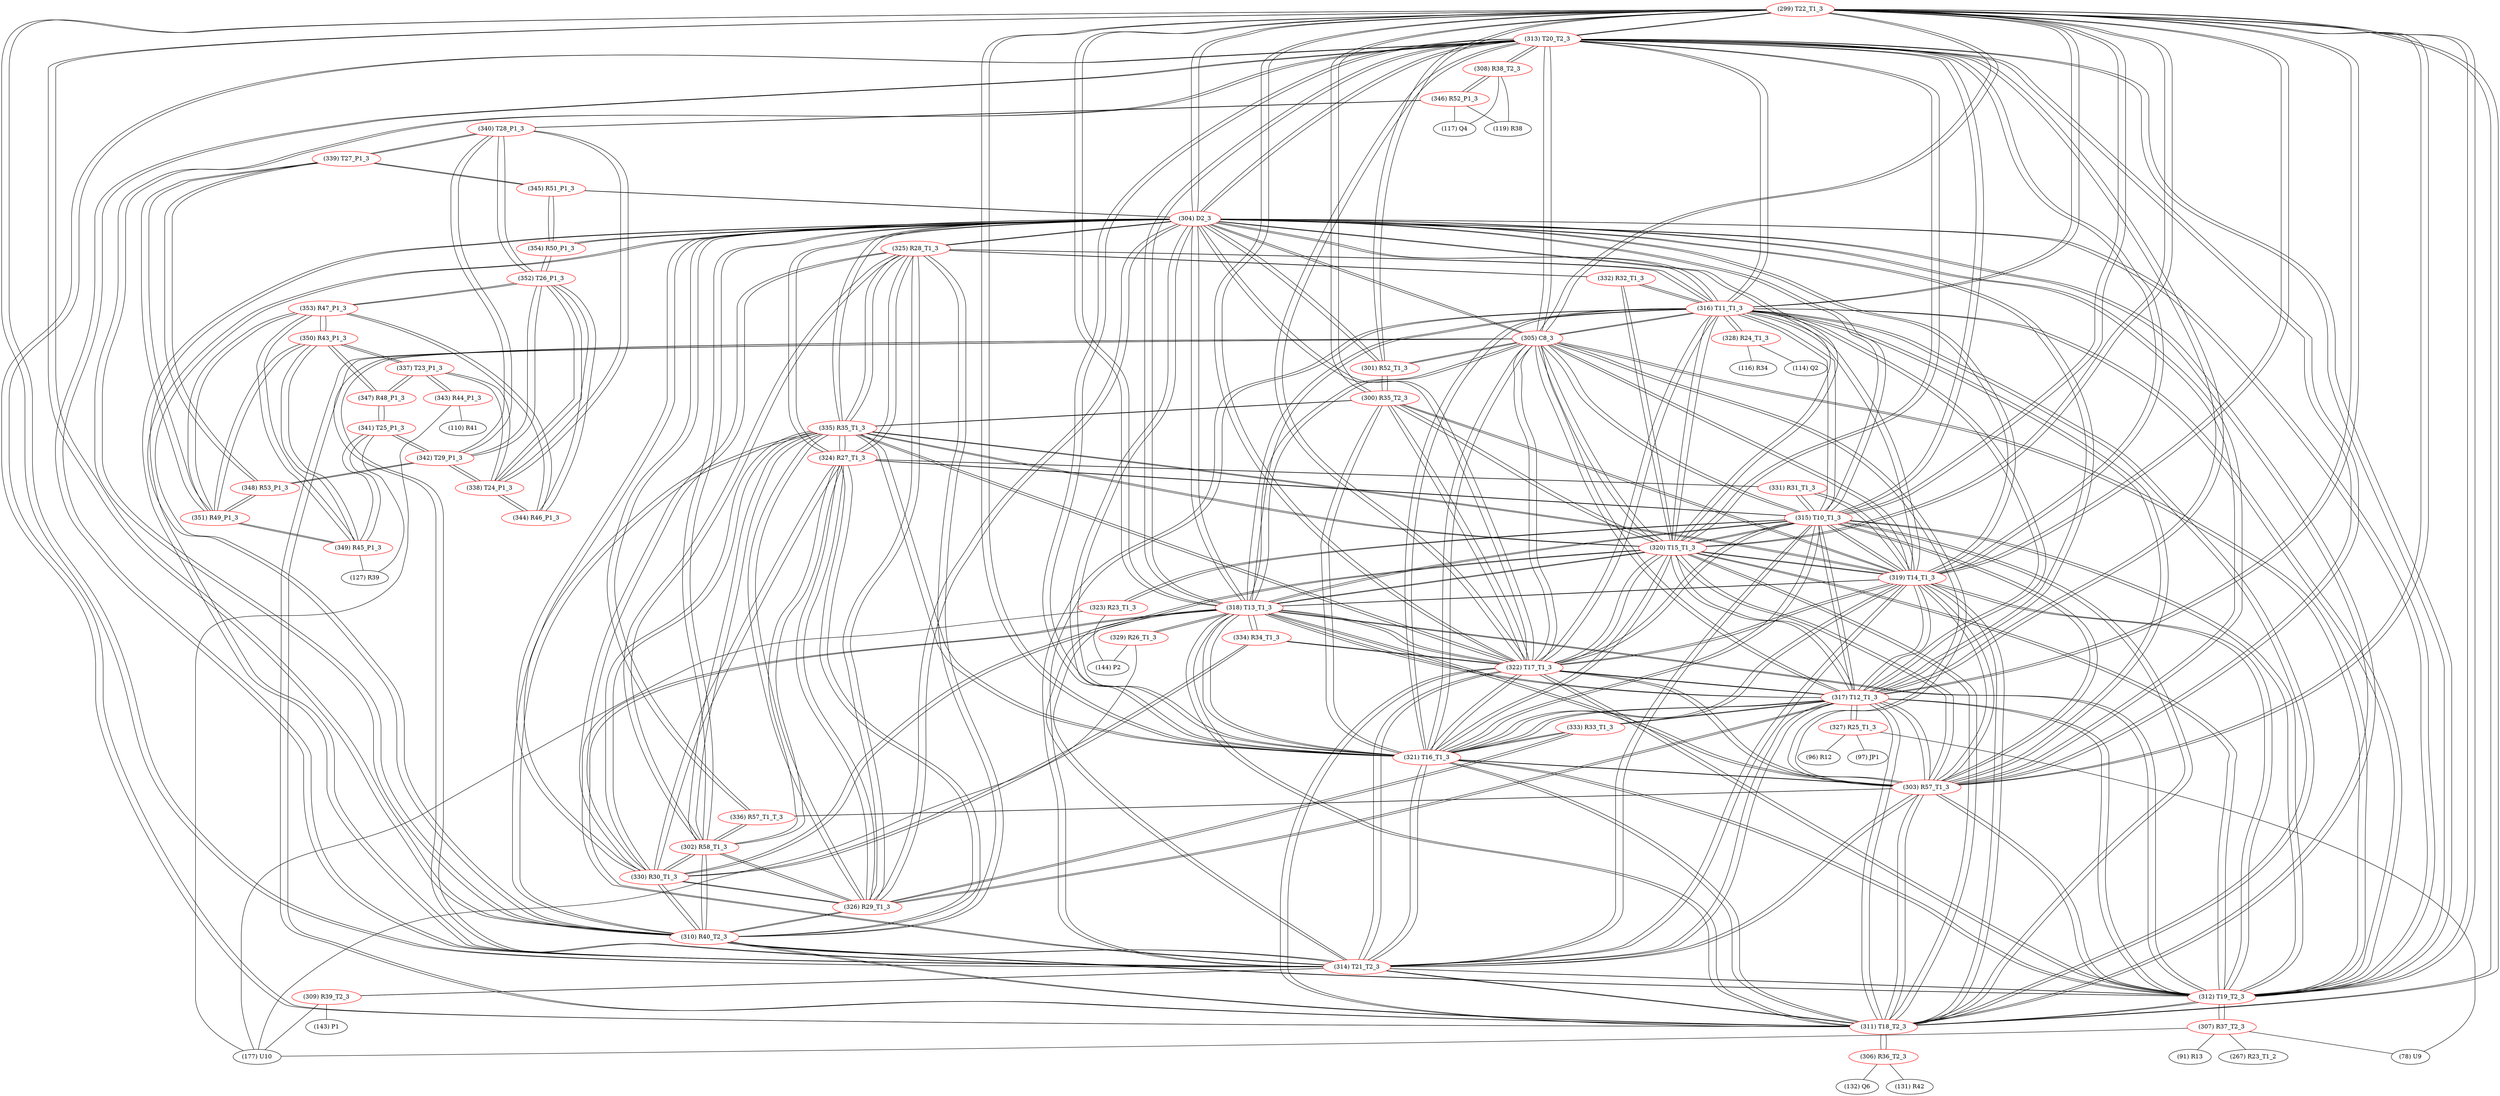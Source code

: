 graph {
	299 [label="(299) T22_T1_3" color=red]
	313 [label="(313) T20_T2_3"]
	311 [label="(311) T18_T2_3"]
	312 [label="(312) T19_T2_3"]
	314 [label="(314) T21_T2_3"]
	303 [label="(303) R57_T1_3"]
	304 [label="(304) D2_3"]
	316 [label="(316) T11_T1_3"]
	321 [label="(321) T16_T1_3"]
	322 [label="(322) T17_T1_3"]
	315 [label="(315) T10_T1_3"]
	317 [label="(317) T12_T1_3"]
	318 [label="(318) T13_T1_3"]
	319 [label="(319) T14_T1_3"]
	320 [label="(320) T15_T1_3"]
	305 [label="(305) C8_3"]
	310 [label="(310) R40_T2_3"]
	301 [label="(301) R52_T1_3"]
	300 [label="(300) R35_T2_3"]
	300 [label="(300) R35_T2_3" color=red]
	321 [label="(321) T16_T1_3"]
	320 [label="(320) T15_T1_3"]
	335 [label="(335) R35_T1_3"]
	319 [label="(319) T14_T1_3"]
	322 [label="(322) T17_T1_3"]
	301 [label="(301) R52_T1_3"]
	299 [label="(299) T22_T1_3"]
	301 [label="(301) R52_T1_3" color=red]
	304 [label="(304) D2_3"]
	305 [label="(305) C8_3"]
	300 [label="(300) R35_T2_3"]
	299 [label="(299) T22_T1_3"]
	302 [label="(302) R58_T1_3" color=red]
	336 [label="(336) R57_T1_T_3"]
	304 [label="(304) D2_3"]
	326 [label="(326) R29_T1_3"]
	335 [label="(335) R35_T1_3"]
	310 [label="(310) R40_T2_3"]
	330 [label="(330) R30_T1_3"]
	324 [label="(324) R27_T1_3"]
	325 [label="(325) R28_T1_3"]
	303 [label="(303) R57_T1_3" color=red]
	313 [label="(313) T20_T2_3"]
	311 [label="(311) T18_T2_3"]
	312 [label="(312) T19_T2_3"]
	314 [label="(314) T21_T2_3"]
	299 [label="(299) T22_T1_3"]
	304 [label="(304) D2_3"]
	316 [label="(316) T11_T1_3"]
	321 [label="(321) T16_T1_3"]
	322 [label="(322) T17_T1_3"]
	315 [label="(315) T10_T1_3"]
	317 [label="(317) T12_T1_3"]
	318 [label="(318) T13_T1_3"]
	319 [label="(319) T14_T1_3"]
	320 [label="(320) T15_T1_3"]
	305 [label="(305) C8_3"]
	336 [label="(336) R57_T1_T_3"]
	304 [label="(304) D2_3" color=red]
	313 [label="(313) T20_T2_3"]
	311 [label="(311) T18_T2_3"]
	312 [label="(312) T19_T2_3"]
	314 [label="(314) T21_T2_3"]
	303 [label="(303) R57_T1_3"]
	299 [label="(299) T22_T1_3"]
	316 [label="(316) T11_T1_3"]
	321 [label="(321) T16_T1_3"]
	322 [label="(322) T17_T1_3"]
	315 [label="(315) T10_T1_3"]
	317 [label="(317) T12_T1_3"]
	318 [label="(318) T13_T1_3"]
	319 [label="(319) T14_T1_3"]
	320 [label="(320) T15_T1_3"]
	305 [label="(305) C8_3"]
	301 [label="(301) R52_T1_3"]
	302 [label="(302) R58_T1_3"]
	336 [label="(336) R57_T1_T_3"]
	326 [label="(326) R29_T1_3"]
	335 [label="(335) R35_T1_3"]
	310 [label="(310) R40_T2_3"]
	330 [label="(330) R30_T1_3"]
	324 [label="(324) R27_T1_3"]
	325 [label="(325) R28_T1_3"]
	345 [label="(345) R51_P1_3"]
	354 [label="(354) R50_P1_3"]
	305 [label="(305) C8_3" color=red]
	313 [label="(313) T20_T2_3"]
	311 [label="(311) T18_T2_3"]
	312 [label="(312) T19_T2_3"]
	314 [label="(314) T21_T2_3"]
	303 [label="(303) R57_T1_3"]
	299 [label="(299) T22_T1_3"]
	304 [label="(304) D2_3"]
	316 [label="(316) T11_T1_3"]
	321 [label="(321) T16_T1_3"]
	322 [label="(322) T17_T1_3"]
	315 [label="(315) T10_T1_3"]
	317 [label="(317) T12_T1_3"]
	318 [label="(318) T13_T1_3"]
	319 [label="(319) T14_T1_3"]
	320 [label="(320) T15_T1_3"]
	301 [label="(301) R52_T1_3"]
	306 [label="(306) R36_T2_3" color=red]
	132 [label="(132) Q6"]
	131 [label="(131) R42"]
	311 [label="(311) T18_T2_3"]
	307 [label="(307) R37_T2_3" color=red]
	78 [label="(78) U9"]
	91 [label="(91) R13"]
	177 [label="(177) U10"]
	267 [label="(267) R23_T1_2"]
	312 [label="(312) T19_T2_3"]
	308 [label="(308) R38_T2_3" color=red]
	117 [label="(117) Q4"]
	119 [label="(119) R38"]
	346 [label="(346) R52_P1_3"]
	313 [label="(313) T20_T2_3"]
	309 [label="(309) R39_T2_3" color=red]
	177 [label="(177) U10"]
	143 [label="(143) P1"]
	314 [label="(314) T21_T2_3"]
	310 [label="(310) R40_T2_3" color=red]
	326 [label="(326) R29_T1_3"]
	335 [label="(335) R35_T1_3"]
	330 [label="(330) R30_T1_3"]
	304 [label="(304) D2_3"]
	302 [label="(302) R58_T1_3"]
	324 [label="(324) R27_T1_3"]
	325 [label="(325) R28_T1_3"]
	299 [label="(299) T22_T1_3"]
	312 [label="(312) T19_T2_3"]
	311 [label="(311) T18_T2_3"]
	314 [label="(314) T21_T2_3"]
	313 [label="(313) T20_T2_3"]
	311 [label="(311) T18_T2_3" color=red]
	313 [label="(313) T20_T2_3"]
	312 [label="(312) T19_T2_3"]
	314 [label="(314) T21_T2_3"]
	303 [label="(303) R57_T1_3"]
	299 [label="(299) T22_T1_3"]
	304 [label="(304) D2_3"]
	316 [label="(316) T11_T1_3"]
	321 [label="(321) T16_T1_3"]
	322 [label="(322) T17_T1_3"]
	315 [label="(315) T10_T1_3"]
	317 [label="(317) T12_T1_3"]
	318 [label="(318) T13_T1_3"]
	319 [label="(319) T14_T1_3"]
	320 [label="(320) T15_T1_3"]
	305 [label="(305) C8_3"]
	310 [label="(310) R40_T2_3"]
	306 [label="(306) R36_T2_3"]
	312 [label="(312) T19_T2_3" color=red]
	313 [label="(313) T20_T2_3"]
	311 [label="(311) T18_T2_3"]
	314 [label="(314) T21_T2_3"]
	303 [label="(303) R57_T1_3"]
	299 [label="(299) T22_T1_3"]
	304 [label="(304) D2_3"]
	316 [label="(316) T11_T1_3"]
	321 [label="(321) T16_T1_3"]
	322 [label="(322) T17_T1_3"]
	315 [label="(315) T10_T1_3"]
	317 [label="(317) T12_T1_3"]
	318 [label="(318) T13_T1_3"]
	319 [label="(319) T14_T1_3"]
	320 [label="(320) T15_T1_3"]
	305 [label="(305) C8_3"]
	310 [label="(310) R40_T2_3"]
	307 [label="(307) R37_T2_3"]
	313 [label="(313) T20_T2_3" color=red]
	311 [label="(311) T18_T2_3"]
	312 [label="(312) T19_T2_3"]
	314 [label="(314) T21_T2_3"]
	303 [label="(303) R57_T1_3"]
	299 [label="(299) T22_T1_3"]
	304 [label="(304) D2_3"]
	316 [label="(316) T11_T1_3"]
	321 [label="(321) T16_T1_3"]
	322 [label="(322) T17_T1_3"]
	315 [label="(315) T10_T1_3"]
	317 [label="(317) T12_T1_3"]
	318 [label="(318) T13_T1_3"]
	319 [label="(319) T14_T1_3"]
	320 [label="(320) T15_T1_3"]
	305 [label="(305) C8_3"]
	310 [label="(310) R40_T2_3"]
	308 [label="(308) R38_T2_3"]
	314 [label="(314) T21_T2_3" color=red]
	313 [label="(313) T20_T2_3"]
	311 [label="(311) T18_T2_3"]
	312 [label="(312) T19_T2_3"]
	303 [label="(303) R57_T1_3"]
	299 [label="(299) T22_T1_3"]
	304 [label="(304) D2_3"]
	316 [label="(316) T11_T1_3"]
	321 [label="(321) T16_T1_3"]
	322 [label="(322) T17_T1_3"]
	315 [label="(315) T10_T1_3"]
	317 [label="(317) T12_T1_3"]
	318 [label="(318) T13_T1_3"]
	319 [label="(319) T14_T1_3"]
	320 [label="(320) T15_T1_3"]
	305 [label="(305) C8_3"]
	310 [label="(310) R40_T2_3"]
	309 [label="(309) R39_T2_3"]
	315 [label="(315) T10_T1_3" color=red]
	313 [label="(313) T20_T2_3"]
	311 [label="(311) T18_T2_3"]
	312 [label="(312) T19_T2_3"]
	314 [label="(314) T21_T2_3"]
	303 [label="(303) R57_T1_3"]
	299 [label="(299) T22_T1_3"]
	304 [label="(304) D2_3"]
	316 [label="(316) T11_T1_3"]
	321 [label="(321) T16_T1_3"]
	322 [label="(322) T17_T1_3"]
	317 [label="(317) T12_T1_3"]
	318 [label="(318) T13_T1_3"]
	319 [label="(319) T14_T1_3"]
	320 [label="(320) T15_T1_3"]
	305 [label="(305) C8_3"]
	323 [label="(323) R23_T1_3"]
	331 [label="(331) R31_T1_3"]
	324 [label="(324) R27_T1_3"]
	316 [label="(316) T11_T1_3" color=red]
	313 [label="(313) T20_T2_3"]
	311 [label="(311) T18_T2_3"]
	312 [label="(312) T19_T2_3"]
	314 [label="(314) T21_T2_3"]
	303 [label="(303) R57_T1_3"]
	299 [label="(299) T22_T1_3"]
	304 [label="(304) D2_3"]
	321 [label="(321) T16_T1_3"]
	322 [label="(322) T17_T1_3"]
	315 [label="(315) T10_T1_3"]
	317 [label="(317) T12_T1_3"]
	318 [label="(318) T13_T1_3"]
	319 [label="(319) T14_T1_3"]
	320 [label="(320) T15_T1_3"]
	305 [label="(305) C8_3"]
	328 [label="(328) R24_T1_3"]
	332 [label="(332) R32_T1_3"]
	325 [label="(325) R28_T1_3"]
	317 [label="(317) T12_T1_3" color=red]
	313 [label="(313) T20_T2_3"]
	311 [label="(311) T18_T2_3"]
	312 [label="(312) T19_T2_3"]
	314 [label="(314) T21_T2_3"]
	303 [label="(303) R57_T1_3"]
	299 [label="(299) T22_T1_3"]
	304 [label="(304) D2_3"]
	316 [label="(316) T11_T1_3"]
	321 [label="(321) T16_T1_3"]
	322 [label="(322) T17_T1_3"]
	315 [label="(315) T10_T1_3"]
	318 [label="(318) T13_T1_3"]
	319 [label="(319) T14_T1_3"]
	320 [label="(320) T15_T1_3"]
	305 [label="(305) C8_3"]
	333 [label="(333) R33_T1_3"]
	326 [label="(326) R29_T1_3"]
	327 [label="(327) R25_T1_3"]
	318 [label="(318) T13_T1_3" color=red]
	313 [label="(313) T20_T2_3"]
	311 [label="(311) T18_T2_3"]
	312 [label="(312) T19_T2_3"]
	314 [label="(314) T21_T2_3"]
	303 [label="(303) R57_T1_3"]
	299 [label="(299) T22_T1_3"]
	304 [label="(304) D2_3"]
	316 [label="(316) T11_T1_3"]
	321 [label="(321) T16_T1_3"]
	322 [label="(322) T17_T1_3"]
	315 [label="(315) T10_T1_3"]
	317 [label="(317) T12_T1_3"]
	319 [label="(319) T14_T1_3"]
	320 [label="(320) T15_T1_3"]
	305 [label="(305) C8_3"]
	330 [label="(330) R30_T1_3"]
	334 [label="(334) R34_T1_3"]
	329 [label="(329) R26_T1_3"]
	319 [label="(319) T14_T1_3" color=red]
	313 [label="(313) T20_T2_3"]
	311 [label="(311) T18_T2_3"]
	312 [label="(312) T19_T2_3"]
	314 [label="(314) T21_T2_3"]
	303 [label="(303) R57_T1_3"]
	299 [label="(299) T22_T1_3"]
	304 [label="(304) D2_3"]
	316 [label="(316) T11_T1_3"]
	321 [label="(321) T16_T1_3"]
	322 [label="(322) T17_T1_3"]
	315 [label="(315) T10_T1_3"]
	317 [label="(317) T12_T1_3"]
	318 [label="(318) T13_T1_3"]
	320 [label="(320) T15_T1_3"]
	305 [label="(305) C8_3"]
	335 [label="(335) R35_T1_3"]
	300 [label="(300) R35_T2_3"]
	331 [label="(331) R31_T1_3"]
	320 [label="(320) T15_T1_3" color=red]
	313 [label="(313) T20_T2_3"]
	311 [label="(311) T18_T2_3"]
	312 [label="(312) T19_T2_3"]
	314 [label="(314) T21_T2_3"]
	303 [label="(303) R57_T1_3"]
	299 [label="(299) T22_T1_3"]
	304 [label="(304) D2_3"]
	316 [label="(316) T11_T1_3"]
	321 [label="(321) T16_T1_3"]
	322 [label="(322) T17_T1_3"]
	315 [label="(315) T10_T1_3"]
	317 [label="(317) T12_T1_3"]
	318 [label="(318) T13_T1_3"]
	319 [label="(319) T14_T1_3"]
	305 [label="(305) C8_3"]
	335 [label="(335) R35_T1_3"]
	300 [label="(300) R35_T2_3"]
	332 [label="(332) R32_T1_3"]
	321 [label="(321) T16_T1_3" color=red]
	313 [label="(313) T20_T2_3"]
	311 [label="(311) T18_T2_3"]
	312 [label="(312) T19_T2_3"]
	314 [label="(314) T21_T2_3"]
	303 [label="(303) R57_T1_3"]
	299 [label="(299) T22_T1_3"]
	304 [label="(304) D2_3"]
	316 [label="(316) T11_T1_3"]
	322 [label="(322) T17_T1_3"]
	315 [label="(315) T10_T1_3"]
	317 [label="(317) T12_T1_3"]
	318 [label="(318) T13_T1_3"]
	319 [label="(319) T14_T1_3"]
	320 [label="(320) T15_T1_3"]
	305 [label="(305) C8_3"]
	335 [label="(335) R35_T1_3"]
	300 [label="(300) R35_T2_3"]
	333 [label="(333) R33_T1_3"]
	322 [label="(322) T17_T1_3" color=red]
	313 [label="(313) T20_T2_3"]
	311 [label="(311) T18_T2_3"]
	312 [label="(312) T19_T2_3"]
	314 [label="(314) T21_T2_3"]
	303 [label="(303) R57_T1_3"]
	299 [label="(299) T22_T1_3"]
	304 [label="(304) D2_3"]
	316 [label="(316) T11_T1_3"]
	321 [label="(321) T16_T1_3"]
	315 [label="(315) T10_T1_3"]
	317 [label="(317) T12_T1_3"]
	318 [label="(318) T13_T1_3"]
	319 [label="(319) T14_T1_3"]
	320 [label="(320) T15_T1_3"]
	305 [label="(305) C8_3"]
	335 [label="(335) R35_T1_3"]
	300 [label="(300) R35_T2_3"]
	334 [label="(334) R34_T1_3"]
	323 [label="(323) R23_T1_3" color=red]
	144 [label="(144) P2"]
	177 [label="(177) U10"]
	315 [label="(315) T10_T1_3"]
	324 [label="(324) R27_T1_3" color=red]
	326 [label="(326) R29_T1_3"]
	335 [label="(335) R35_T1_3"]
	310 [label="(310) R40_T2_3"]
	330 [label="(330) R30_T1_3"]
	304 [label="(304) D2_3"]
	302 [label="(302) R58_T1_3"]
	325 [label="(325) R28_T1_3"]
	315 [label="(315) T10_T1_3"]
	331 [label="(331) R31_T1_3"]
	325 [label="(325) R28_T1_3" color=red]
	326 [label="(326) R29_T1_3"]
	335 [label="(335) R35_T1_3"]
	310 [label="(310) R40_T2_3"]
	330 [label="(330) R30_T1_3"]
	304 [label="(304) D2_3"]
	302 [label="(302) R58_T1_3"]
	324 [label="(324) R27_T1_3"]
	332 [label="(332) R32_T1_3"]
	316 [label="(316) T11_T1_3"]
	326 [label="(326) R29_T1_3" color=red]
	335 [label="(335) R35_T1_3"]
	310 [label="(310) R40_T2_3"]
	330 [label="(330) R30_T1_3"]
	304 [label="(304) D2_3"]
	302 [label="(302) R58_T1_3"]
	324 [label="(324) R27_T1_3"]
	325 [label="(325) R28_T1_3"]
	333 [label="(333) R33_T1_3"]
	317 [label="(317) T12_T1_3"]
	327 [label="(327) R25_T1_3" color=red]
	78 [label="(78) U9"]
	96 [label="(96) R12"]
	97 [label="(97) JP1"]
	317 [label="(317) T12_T1_3"]
	328 [label="(328) R24_T1_3" color=red]
	114 [label="(114) Q2"]
	116 [label="(116) R34"]
	316 [label="(316) T11_T1_3"]
	329 [label="(329) R26_T1_3" color=red]
	177 [label="(177) U10"]
	144 [label="(144) P2"]
	318 [label="(318) T13_T1_3"]
	330 [label="(330) R30_T1_3" color=red]
	326 [label="(326) R29_T1_3"]
	335 [label="(335) R35_T1_3"]
	310 [label="(310) R40_T2_3"]
	304 [label="(304) D2_3"]
	302 [label="(302) R58_T1_3"]
	324 [label="(324) R27_T1_3"]
	325 [label="(325) R28_T1_3"]
	334 [label="(334) R34_T1_3"]
	318 [label="(318) T13_T1_3"]
	331 [label="(331) R31_T1_3" color=red]
	315 [label="(315) T10_T1_3"]
	324 [label="(324) R27_T1_3"]
	319 [label="(319) T14_T1_3"]
	332 [label="(332) R32_T1_3" color=red]
	320 [label="(320) T15_T1_3"]
	325 [label="(325) R28_T1_3"]
	316 [label="(316) T11_T1_3"]
	333 [label="(333) R33_T1_3" color=red]
	321 [label="(321) T16_T1_3"]
	326 [label="(326) R29_T1_3"]
	317 [label="(317) T12_T1_3"]
	334 [label="(334) R34_T1_3" color=red]
	322 [label="(322) T17_T1_3"]
	330 [label="(330) R30_T1_3"]
	318 [label="(318) T13_T1_3"]
	335 [label="(335) R35_T1_3" color=red]
	326 [label="(326) R29_T1_3"]
	310 [label="(310) R40_T2_3"]
	330 [label="(330) R30_T1_3"]
	304 [label="(304) D2_3"]
	302 [label="(302) R58_T1_3"]
	324 [label="(324) R27_T1_3"]
	325 [label="(325) R28_T1_3"]
	321 [label="(321) T16_T1_3"]
	320 [label="(320) T15_T1_3"]
	319 [label="(319) T14_T1_3"]
	322 [label="(322) T17_T1_3"]
	300 [label="(300) R35_T2_3"]
	336 [label="(336) R57_T1_T_3" color=red]
	302 [label="(302) R58_T1_3"]
	304 [label="(304) D2_3"]
	303 [label="(303) R57_T1_3"]
	337 [label="(337) T23_P1_3" color=red]
	347 [label="(347) R48_P1_3"]
	350 [label="(350) R43_P1_3"]
	338 [label="(338) T24_P1_3"]
	343 [label="(343) R44_P1_3"]
	338 [label="(338) T24_P1_3" color=red]
	352 [label="(352) T26_P1_3"]
	342 [label="(342) T29_P1_3"]
	340 [label="(340) T28_P1_3"]
	344 [label="(344) R46_P1_3"]
	337 [label="(337) T23_P1_3"]
	339 [label="(339) T27_P1_3" color=red]
	345 [label="(345) R51_P1_3"]
	340 [label="(340) T28_P1_3"]
	348 [label="(348) R53_P1_3"]
	351 [label="(351) R49_P1_3"]
	340 [label="(340) T28_P1_3" color=red]
	352 [label="(352) T26_P1_3"]
	338 [label="(338) T24_P1_3"]
	342 [label="(342) T29_P1_3"]
	346 [label="(346) R52_P1_3"]
	339 [label="(339) T27_P1_3"]
	341 [label="(341) T25_P1_3" color=red]
	342 [label="(342) T29_P1_3"]
	347 [label="(347) R48_P1_3"]
	349 [label="(349) R45_P1_3"]
	127 [label="(127) R39"]
	342 [label="(342) T29_P1_3" color=red]
	352 [label="(352) T26_P1_3"]
	338 [label="(338) T24_P1_3"]
	340 [label="(340) T28_P1_3"]
	341 [label="(341) T25_P1_3"]
	348 [label="(348) R53_P1_3"]
	343 [label="(343) R44_P1_3" color=red]
	177 [label="(177) U10"]
	110 [label="(110) R41"]
	337 [label="(337) T23_P1_3"]
	344 [label="(344) R46_P1_3" color=red]
	352 [label="(352) T26_P1_3"]
	353 [label="(353) R47_P1_3"]
	338 [label="(338) T24_P1_3"]
	345 [label="(345) R51_P1_3" color=red]
	339 [label="(339) T27_P1_3"]
	354 [label="(354) R50_P1_3"]
	304 [label="(304) D2_3"]
	346 [label="(346) R52_P1_3" color=red]
	117 [label="(117) Q4"]
	119 [label="(119) R38"]
	308 [label="(308) R38_T2_3"]
	340 [label="(340) T28_P1_3"]
	347 [label="(347) R48_P1_3" color=red]
	341 [label="(341) T25_P1_3"]
	337 [label="(337) T23_P1_3"]
	350 [label="(350) R43_P1_3"]
	348 [label="(348) R53_P1_3" color=red]
	342 [label="(342) T29_P1_3"]
	339 [label="(339) T27_P1_3"]
	351 [label="(351) R49_P1_3"]
	349 [label="(349) R45_P1_3" color=red]
	353 [label="(353) R47_P1_3"]
	350 [label="(350) R43_P1_3"]
	351 [label="(351) R49_P1_3"]
	341 [label="(341) T25_P1_3"]
	127 [label="(127) R39"]
	350 [label="(350) R43_P1_3" color=red]
	347 [label="(347) R48_P1_3"]
	337 [label="(337) T23_P1_3"]
	353 [label="(353) R47_P1_3"]
	349 [label="(349) R45_P1_3"]
	351 [label="(351) R49_P1_3"]
	351 [label="(351) R49_P1_3" color=red]
	353 [label="(353) R47_P1_3"]
	349 [label="(349) R45_P1_3"]
	350 [label="(350) R43_P1_3"]
	339 [label="(339) T27_P1_3"]
	348 [label="(348) R53_P1_3"]
	352 [label="(352) T26_P1_3" color=red]
	354 [label="(354) R50_P1_3"]
	338 [label="(338) T24_P1_3"]
	342 [label="(342) T29_P1_3"]
	340 [label="(340) T28_P1_3"]
	344 [label="(344) R46_P1_3"]
	353 [label="(353) R47_P1_3"]
	353 [label="(353) R47_P1_3" color=red]
	349 [label="(349) R45_P1_3"]
	350 [label="(350) R43_P1_3"]
	351 [label="(351) R49_P1_3"]
	352 [label="(352) T26_P1_3"]
	344 [label="(344) R46_P1_3"]
	354 [label="(354) R50_P1_3" color=red]
	352 [label="(352) T26_P1_3"]
	345 [label="(345) R51_P1_3"]
	304 [label="(304) D2_3"]
	299 -- 313
	299 -- 311
	299 -- 312
	299 -- 314
	299 -- 303
	299 -- 304
	299 -- 316
	299 -- 321
	299 -- 322
	299 -- 315
	299 -- 317
	299 -- 318
	299 -- 319
	299 -- 320
	299 -- 305
	299 -- 310
	299 -- 301
	299 -- 300
	300 -- 321
	300 -- 320
	300 -- 335
	300 -- 319
	300 -- 322
	300 -- 301
	300 -- 299
	301 -- 304
	301 -- 305
	301 -- 300
	301 -- 299
	302 -- 336
	302 -- 304
	302 -- 326
	302 -- 335
	302 -- 310
	302 -- 330
	302 -- 324
	302 -- 325
	303 -- 313
	303 -- 311
	303 -- 312
	303 -- 314
	303 -- 299
	303 -- 304
	303 -- 316
	303 -- 321
	303 -- 322
	303 -- 315
	303 -- 317
	303 -- 318
	303 -- 319
	303 -- 320
	303 -- 305
	303 -- 336
	304 -- 313
	304 -- 311
	304 -- 312
	304 -- 314
	304 -- 303
	304 -- 299
	304 -- 316
	304 -- 321
	304 -- 322
	304 -- 315
	304 -- 317
	304 -- 318
	304 -- 319
	304 -- 320
	304 -- 305
	304 -- 301
	304 -- 302
	304 -- 336
	304 -- 326
	304 -- 335
	304 -- 310
	304 -- 330
	304 -- 324
	304 -- 325
	304 -- 345
	304 -- 354
	305 -- 313
	305 -- 311
	305 -- 312
	305 -- 314
	305 -- 303
	305 -- 299
	305 -- 304
	305 -- 316
	305 -- 321
	305 -- 322
	305 -- 315
	305 -- 317
	305 -- 318
	305 -- 319
	305 -- 320
	305 -- 301
	306 -- 132
	306 -- 131
	306 -- 311
	307 -- 78
	307 -- 91
	307 -- 177
	307 -- 267
	307 -- 312
	308 -- 117
	308 -- 119
	308 -- 346
	308 -- 313
	309 -- 177
	309 -- 143
	309 -- 314
	310 -- 326
	310 -- 335
	310 -- 330
	310 -- 304
	310 -- 302
	310 -- 324
	310 -- 325
	310 -- 299
	310 -- 312
	310 -- 311
	310 -- 314
	310 -- 313
	311 -- 313
	311 -- 312
	311 -- 314
	311 -- 303
	311 -- 299
	311 -- 304
	311 -- 316
	311 -- 321
	311 -- 322
	311 -- 315
	311 -- 317
	311 -- 318
	311 -- 319
	311 -- 320
	311 -- 305
	311 -- 310
	311 -- 306
	312 -- 313
	312 -- 311
	312 -- 314
	312 -- 303
	312 -- 299
	312 -- 304
	312 -- 316
	312 -- 321
	312 -- 322
	312 -- 315
	312 -- 317
	312 -- 318
	312 -- 319
	312 -- 320
	312 -- 305
	312 -- 310
	312 -- 307
	313 -- 311
	313 -- 312
	313 -- 314
	313 -- 303
	313 -- 299
	313 -- 304
	313 -- 316
	313 -- 321
	313 -- 322
	313 -- 315
	313 -- 317
	313 -- 318
	313 -- 319
	313 -- 320
	313 -- 305
	313 -- 310
	313 -- 308
	314 -- 313
	314 -- 311
	314 -- 312
	314 -- 303
	314 -- 299
	314 -- 304
	314 -- 316
	314 -- 321
	314 -- 322
	314 -- 315
	314 -- 317
	314 -- 318
	314 -- 319
	314 -- 320
	314 -- 305
	314 -- 310
	314 -- 309
	315 -- 313
	315 -- 311
	315 -- 312
	315 -- 314
	315 -- 303
	315 -- 299
	315 -- 304
	315 -- 316
	315 -- 321
	315 -- 322
	315 -- 317
	315 -- 318
	315 -- 319
	315 -- 320
	315 -- 305
	315 -- 323
	315 -- 331
	315 -- 324
	316 -- 313
	316 -- 311
	316 -- 312
	316 -- 314
	316 -- 303
	316 -- 299
	316 -- 304
	316 -- 321
	316 -- 322
	316 -- 315
	316 -- 317
	316 -- 318
	316 -- 319
	316 -- 320
	316 -- 305
	316 -- 328
	316 -- 332
	316 -- 325
	317 -- 313
	317 -- 311
	317 -- 312
	317 -- 314
	317 -- 303
	317 -- 299
	317 -- 304
	317 -- 316
	317 -- 321
	317 -- 322
	317 -- 315
	317 -- 318
	317 -- 319
	317 -- 320
	317 -- 305
	317 -- 333
	317 -- 326
	317 -- 327
	318 -- 313
	318 -- 311
	318 -- 312
	318 -- 314
	318 -- 303
	318 -- 299
	318 -- 304
	318 -- 316
	318 -- 321
	318 -- 322
	318 -- 315
	318 -- 317
	318 -- 319
	318 -- 320
	318 -- 305
	318 -- 330
	318 -- 334
	318 -- 329
	319 -- 313
	319 -- 311
	319 -- 312
	319 -- 314
	319 -- 303
	319 -- 299
	319 -- 304
	319 -- 316
	319 -- 321
	319 -- 322
	319 -- 315
	319 -- 317
	319 -- 318
	319 -- 320
	319 -- 305
	319 -- 335
	319 -- 300
	319 -- 331
	320 -- 313
	320 -- 311
	320 -- 312
	320 -- 314
	320 -- 303
	320 -- 299
	320 -- 304
	320 -- 316
	320 -- 321
	320 -- 322
	320 -- 315
	320 -- 317
	320 -- 318
	320 -- 319
	320 -- 305
	320 -- 335
	320 -- 300
	320 -- 332
	321 -- 313
	321 -- 311
	321 -- 312
	321 -- 314
	321 -- 303
	321 -- 299
	321 -- 304
	321 -- 316
	321 -- 322
	321 -- 315
	321 -- 317
	321 -- 318
	321 -- 319
	321 -- 320
	321 -- 305
	321 -- 335
	321 -- 300
	321 -- 333
	322 -- 313
	322 -- 311
	322 -- 312
	322 -- 314
	322 -- 303
	322 -- 299
	322 -- 304
	322 -- 316
	322 -- 321
	322 -- 315
	322 -- 317
	322 -- 318
	322 -- 319
	322 -- 320
	322 -- 305
	322 -- 335
	322 -- 300
	322 -- 334
	323 -- 144
	323 -- 177
	323 -- 315
	324 -- 326
	324 -- 335
	324 -- 310
	324 -- 330
	324 -- 304
	324 -- 302
	324 -- 325
	324 -- 315
	324 -- 331
	325 -- 326
	325 -- 335
	325 -- 310
	325 -- 330
	325 -- 304
	325 -- 302
	325 -- 324
	325 -- 332
	325 -- 316
	326 -- 335
	326 -- 310
	326 -- 330
	326 -- 304
	326 -- 302
	326 -- 324
	326 -- 325
	326 -- 333
	326 -- 317
	327 -- 78
	327 -- 96
	327 -- 97
	327 -- 317
	328 -- 114
	328 -- 116
	328 -- 316
	329 -- 177
	329 -- 144
	329 -- 318
	330 -- 326
	330 -- 335
	330 -- 310
	330 -- 304
	330 -- 302
	330 -- 324
	330 -- 325
	330 -- 334
	330 -- 318
	331 -- 315
	331 -- 324
	331 -- 319
	332 -- 320
	332 -- 325
	332 -- 316
	333 -- 321
	333 -- 326
	333 -- 317
	334 -- 322
	334 -- 330
	334 -- 318
	335 -- 326
	335 -- 310
	335 -- 330
	335 -- 304
	335 -- 302
	335 -- 324
	335 -- 325
	335 -- 321
	335 -- 320
	335 -- 319
	335 -- 322
	335 -- 300
	336 -- 302
	336 -- 304
	336 -- 303
	337 -- 347
	337 -- 350
	337 -- 338
	337 -- 343
	338 -- 352
	338 -- 342
	338 -- 340
	338 -- 344
	338 -- 337
	339 -- 345
	339 -- 340
	339 -- 348
	339 -- 351
	340 -- 352
	340 -- 338
	340 -- 342
	340 -- 346
	340 -- 339
	341 -- 342
	341 -- 347
	341 -- 349
	341 -- 127
	342 -- 352
	342 -- 338
	342 -- 340
	342 -- 341
	342 -- 348
	343 -- 177
	343 -- 110
	343 -- 337
	344 -- 352
	344 -- 353
	344 -- 338
	345 -- 339
	345 -- 354
	345 -- 304
	346 -- 117
	346 -- 119
	346 -- 308
	346 -- 340
	347 -- 341
	347 -- 337
	347 -- 350
	348 -- 342
	348 -- 339
	348 -- 351
	349 -- 353
	349 -- 350
	349 -- 351
	349 -- 341
	349 -- 127
	350 -- 347
	350 -- 337
	350 -- 353
	350 -- 349
	350 -- 351
	351 -- 353
	351 -- 349
	351 -- 350
	351 -- 339
	351 -- 348
	352 -- 354
	352 -- 338
	352 -- 342
	352 -- 340
	352 -- 344
	352 -- 353
	353 -- 349
	353 -- 350
	353 -- 351
	353 -- 352
	353 -- 344
	354 -- 352
	354 -- 345
	354 -- 304
}